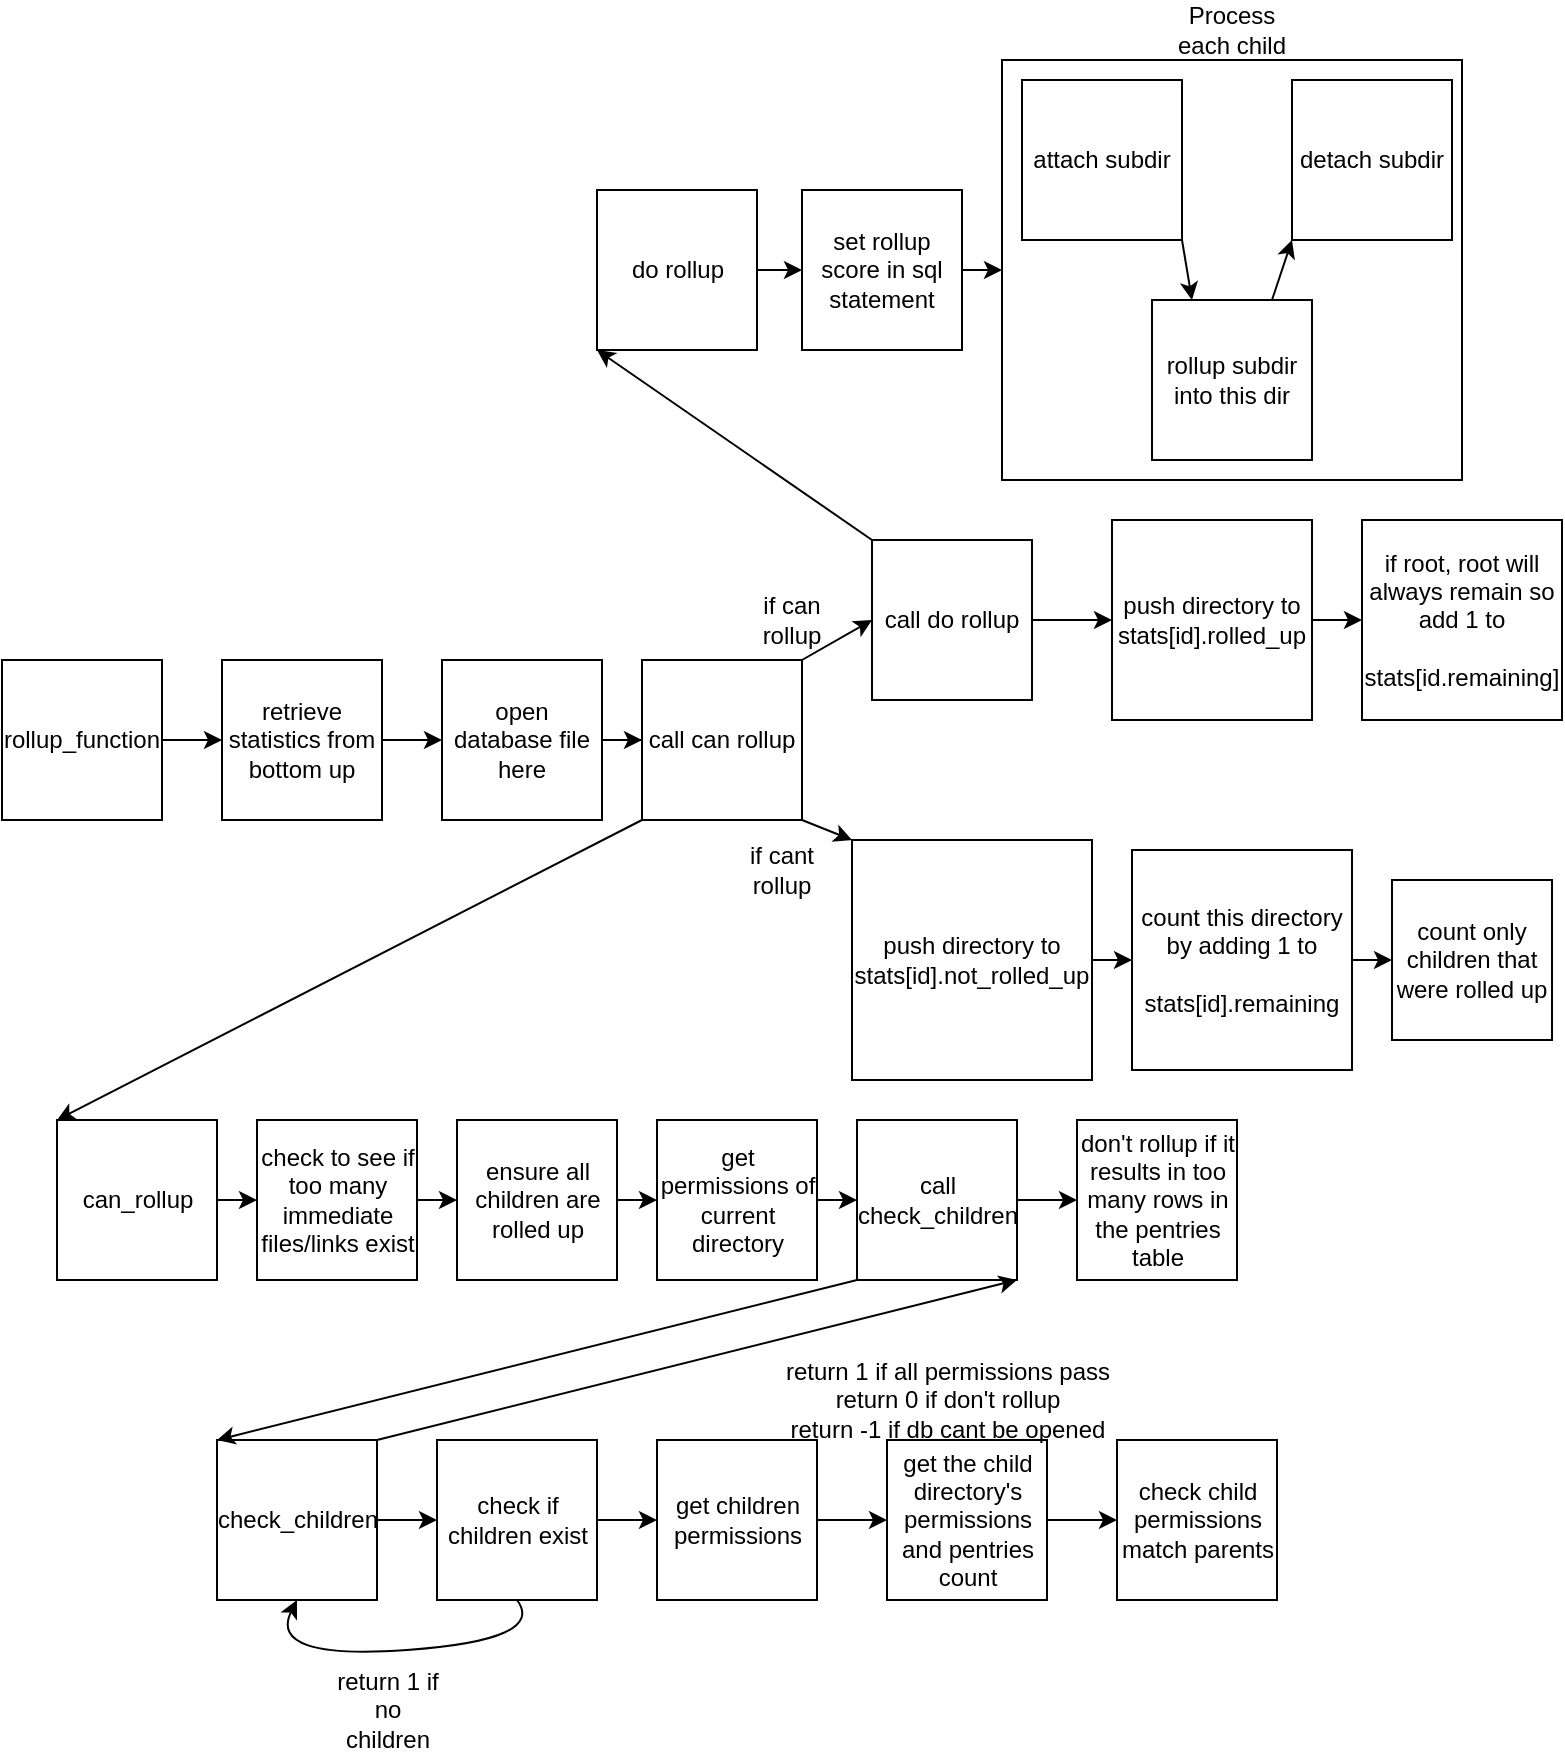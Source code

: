 <mxfile version="20.0.4" type="google"><diagram id="CbXzWYMKYIrgJ7CDIVA4" name="Page-1"><mxGraphModel grid="1" page="1" gridSize="10" guides="1" tooltips="1" connect="1" arrows="1" fold="1" pageScale="1" pageWidth="850" pageHeight="1100" math="0" shadow="0"><root><mxCell id="0"/><mxCell id="1" parent="0"/><mxCell id="umgCbAxu_snIgvGI7y0x-3" style="edgeStyle=orthogonalEdgeStyle;rounded=0;orthogonalLoop=1;jettySize=auto;html=1;exitX=1;exitY=0.5;exitDx=0;exitDy=0;entryX=0;entryY=0.5;entryDx=0;entryDy=0;" edge="1" parent="1" source="umgCbAxu_snIgvGI7y0x-4" target="umgCbAxu_snIgvGI7y0x-6"><mxGeometry relative="1" as="geometry"/></mxCell><mxCell id="umgCbAxu_snIgvGI7y0x-4" value="rollup_function" style="whiteSpace=wrap;html=1;aspect=fixed;" vertex="1" parent="1"><mxGeometry y="340" width="80" height="80" as="geometry"/></mxCell><mxCell id="umgCbAxu_snIgvGI7y0x-5" style="edgeStyle=orthogonalEdgeStyle;rounded=0;orthogonalLoop=1;jettySize=auto;html=1;exitX=1;exitY=0.5;exitDx=0;exitDy=0;entryX=0;entryY=0.5;entryDx=0;entryDy=0;" edge="1" parent="1" source="umgCbAxu_snIgvGI7y0x-6" target="umgCbAxu_snIgvGI7y0x-8"><mxGeometry relative="1" as="geometry"/></mxCell><mxCell id="umgCbAxu_snIgvGI7y0x-6" value="retrieve statistics from bottom up" style="whiteSpace=wrap;html=1;aspect=fixed;" vertex="1" parent="1"><mxGeometry x="110" y="340" width="80" height="80" as="geometry"/></mxCell><mxCell id="umgCbAxu_snIgvGI7y0x-7" style="edgeStyle=orthogonalEdgeStyle;rounded=0;orthogonalLoop=1;jettySize=auto;html=1;exitX=1;exitY=0.5;exitDx=0;exitDy=0;" edge="1" parent="1" source="umgCbAxu_snIgvGI7y0x-8" target="umgCbAxu_snIgvGI7y0x-9"><mxGeometry relative="1" as="geometry"/></mxCell><mxCell id="umgCbAxu_snIgvGI7y0x-8" value="open database file here" style="whiteSpace=wrap;html=1;aspect=fixed;" vertex="1" parent="1"><mxGeometry x="220" y="340" width="80" height="80" as="geometry"/></mxCell><mxCell id="umgCbAxu_snIgvGI7y0x-9" value="call can rollup" style="whiteSpace=wrap;html=1;aspect=fixed;" vertex="1" parent="1"><mxGeometry x="320" y="340" width="80" height="80" as="geometry"/></mxCell><mxCell id="umgCbAxu_snIgvGI7y0x-10" value="" style="endArrow=classic;html=1;rounded=0;exitX=1;exitY=0;exitDx=0;exitDy=0;entryX=0;entryY=0.5;entryDx=0;entryDy=0;" edge="1" parent="1" source="umgCbAxu_snIgvGI7y0x-9" target="umgCbAxu_snIgvGI7y0x-12"><mxGeometry width="50" height="50" relative="1" as="geometry"><mxPoint x="405" y="350" as="sourcePoint"/><mxPoint x="415" y="410" as="targetPoint"/></mxGeometry></mxCell><mxCell id="umgCbAxu_snIgvGI7y0x-11" style="edgeStyle=orthogonalEdgeStyle;rounded=0;orthogonalLoop=1;jettySize=auto;html=1;exitX=1;exitY=0.5;exitDx=0;exitDy=0;" edge="1" parent="1" source="umgCbAxu_snIgvGI7y0x-12" target="umgCbAxu_snIgvGI7y0x-15"><mxGeometry relative="1" as="geometry"/></mxCell><mxCell id="umgCbAxu_snIgvGI7y0x-12" value="call do rollup" style="whiteSpace=wrap;html=1;aspect=fixed;" vertex="1" parent="1"><mxGeometry x="435" y="280" width="80" height="80" as="geometry"/></mxCell><mxCell id="umgCbAxu_snIgvGI7y0x-13" value="if can rollup" style="text;html=1;strokeColor=none;fillColor=none;align=center;verticalAlign=middle;whiteSpace=wrap;rounded=0;" vertex="1" parent="1"><mxGeometry x="365" y="305" width="60" height="30" as="geometry"/></mxCell><mxCell id="umgCbAxu_snIgvGI7y0x-14" style="edgeStyle=orthogonalEdgeStyle;rounded=0;orthogonalLoop=1;jettySize=auto;html=1;exitX=1;exitY=0.5;exitDx=0;exitDy=0;entryX=0;entryY=0.5;entryDx=0;entryDy=0;" edge="1" parent="1" source="umgCbAxu_snIgvGI7y0x-15" target="umgCbAxu_snIgvGI7y0x-61"><mxGeometry relative="1" as="geometry"/></mxCell><mxCell id="umgCbAxu_snIgvGI7y0x-15" value="push directory to stats[id].rolled_up" style="whiteSpace=wrap;html=1;aspect=fixed;" vertex="1" parent="1"><mxGeometry x="555" y="270" width="100" height="100" as="geometry"/></mxCell><mxCell id="umgCbAxu_snIgvGI7y0x-16" style="edgeStyle=orthogonalEdgeStyle;rounded=0;orthogonalLoop=1;jettySize=auto;html=1;exitX=1;exitY=0.5;exitDx=0;exitDy=0;entryX=0;entryY=0.5;entryDx=0;entryDy=0;" edge="1" parent="1" source="umgCbAxu_snIgvGI7y0x-17" target="umgCbAxu_snIgvGI7y0x-21"><mxGeometry relative="1" as="geometry"/></mxCell><mxCell id="umgCbAxu_snIgvGI7y0x-17" value="push directory to stats[id].not_rolled_up" style="whiteSpace=wrap;html=1;aspect=fixed;" vertex="1" parent="1"><mxGeometry x="425" y="430" width="120" height="120" as="geometry"/></mxCell><mxCell id="umgCbAxu_snIgvGI7y0x-18" value="" style="endArrow=classic;html=1;rounded=0;exitX=1;exitY=1;exitDx=0;exitDy=0;entryX=0;entryY=0;entryDx=0;entryDy=0;" edge="1" parent="1" source="umgCbAxu_snIgvGI7y0x-9" target="umgCbAxu_snIgvGI7y0x-17"><mxGeometry width="50" height="50" relative="1" as="geometry"><mxPoint x="360" y="520" as="sourcePoint"/><mxPoint x="410" y="470" as="targetPoint"/></mxGeometry></mxCell><mxCell id="umgCbAxu_snIgvGI7y0x-19" value="if cant rollup" style="text;html=1;strokeColor=none;fillColor=none;align=center;verticalAlign=middle;whiteSpace=wrap;rounded=0;" vertex="1" parent="1"><mxGeometry x="360" y="430" width="60" height="30" as="geometry"/></mxCell><mxCell id="umgCbAxu_snIgvGI7y0x-20" style="edgeStyle=orthogonalEdgeStyle;rounded=0;orthogonalLoop=1;jettySize=auto;html=1;exitX=1;exitY=0.5;exitDx=0;exitDy=0;entryX=0;entryY=0.5;entryDx=0;entryDy=0;" edge="1" parent="1" source="umgCbAxu_snIgvGI7y0x-21" target="umgCbAxu_snIgvGI7y0x-22"><mxGeometry relative="1" as="geometry"/></mxCell><mxCell id="umgCbAxu_snIgvGI7y0x-21" value="count this directory by adding 1 to &lt;br&gt;&lt;br&gt;stats[id].remaining" style="whiteSpace=wrap;html=1;aspect=fixed;" vertex="1" parent="1"><mxGeometry x="565" y="435" width="110" height="110" as="geometry"/></mxCell><mxCell id="umgCbAxu_snIgvGI7y0x-22" value="count only children that were rolled up" style="whiteSpace=wrap;html=1;aspect=fixed;" vertex="1" parent="1"><mxGeometry x="695" y="450" width="80" height="80" as="geometry"/></mxCell><mxCell id="umgCbAxu_snIgvGI7y0x-23" style="edgeStyle=orthogonalEdgeStyle;rounded=0;orthogonalLoop=1;jettySize=auto;html=1;" edge="1" parent="1" source="umgCbAxu_snIgvGI7y0x-24" target="umgCbAxu_snIgvGI7y0x-26"><mxGeometry relative="1" as="geometry"/></mxCell><mxCell id="umgCbAxu_snIgvGI7y0x-24" value="do rollup" style="whiteSpace=wrap;html=1;aspect=fixed;" vertex="1" parent="1"><mxGeometry x="297.5" y="105" width="80" height="80" as="geometry"/></mxCell><mxCell id="umgCbAxu_snIgvGI7y0x-25" style="edgeStyle=orthogonalEdgeStyle;rounded=0;orthogonalLoop=1;jettySize=auto;html=1;exitX=1;exitY=0.5;exitDx=0;exitDy=0;entryX=0;entryY=0.5;entryDx=0;entryDy=0;" edge="1" parent="1" source="umgCbAxu_snIgvGI7y0x-26" target="umgCbAxu_snIgvGI7y0x-27"><mxGeometry relative="1" as="geometry"><mxPoint x="465" y="145" as="targetPoint"/></mxGeometry></mxCell><mxCell id="umgCbAxu_snIgvGI7y0x-26" value="set rollup score in sql statement" style="whiteSpace=wrap;html=1;aspect=fixed;" vertex="1" parent="1"><mxGeometry x="400" y="105" width="80" height="80" as="geometry"/></mxCell><mxCell id="umgCbAxu_snIgvGI7y0x-27" value="" style="rounded=0;whiteSpace=wrap;html=1;" vertex="1" parent="1"><mxGeometry x="500" y="40" width="230" height="210" as="geometry"/></mxCell><mxCell id="umgCbAxu_snIgvGI7y0x-28" value="Process each child" style="text;html=1;strokeColor=none;fillColor=none;align=center;verticalAlign=middle;whiteSpace=wrap;rounded=0;" vertex="1" parent="1"><mxGeometry x="585" y="10" width="60" height="30" as="geometry"/></mxCell><mxCell id="umgCbAxu_snIgvGI7y0x-29" value="attach subdir" style="whiteSpace=wrap;html=1;aspect=fixed;" vertex="1" parent="1"><mxGeometry x="510" y="50" width="80" height="80" as="geometry"/></mxCell><mxCell id="umgCbAxu_snIgvGI7y0x-30" value="rollup subdir into this dir" style="whiteSpace=wrap;html=1;aspect=fixed;" vertex="1" parent="1"><mxGeometry x="575" y="160" width="80" height="80" as="geometry"/></mxCell><mxCell id="umgCbAxu_snIgvGI7y0x-31" value="detach subdir" style="whiteSpace=wrap;html=1;aspect=fixed;" vertex="1" parent="1"><mxGeometry x="645" y="50" width="80" height="80" as="geometry"/></mxCell><mxCell id="umgCbAxu_snIgvGI7y0x-32" value="" style="endArrow=classic;html=1;rounded=0;exitX=1;exitY=1;exitDx=0;exitDy=0;entryX=0.25;entryY=0;entryDx=0;entryDy=0;" edge="1" parent="1" source="umgCbAxu_snIgvGI7y0x-29" target="umgCbAxu_snIgvGI7y0x-30"><mxGeometry width="50" height="50" relative="1" as="geometry"><mxPoint x="590" y="140" as="sourcePoint"/><mxPoint x="640" y="90" as="targetPoint"/></mxGeometry></mxCell><mxCell id="umgCbAxu_snIgvGI7y0x-33" value="" style="endArrow=classic;html=1;rounded=0;exitX=0.75;exitY=0;exitDx=0;exitDy=0;entryX=0;entryY=1;entryDx=0;entryDy=0;" edge="1" parent="1" source="umgCbAxu_snIgvGI7y0x-30" target="umgCbAxu_snIgvGI7y0x-31"><mxGeometry width="50" height="50" relative="1" as="geometry"><mxPoint x="600" y="160" as="sourcePoint"/><mxPoint x="650" y="110" as="targetPoint"/></mxGeometry></mxCell><mxCell id="umgCbAxu_snIgvGI7y0x-34" value="" style="endArrow=classic;html=1;rounded=0;exitX=0;exitY=0;exitDx=0;exitDy=0;entryX=0;entryY=1;entryDx=0;entryDy=0;" edge="1" parent="1" source="umgCbAxu_snIgvGI7y0x-12" target="umgCbAxu_snIgvGI7y0x-24"><mxGeometry width="50" height="50" relative="1" as="geometry"><mxPoint x="330" y="200" as="sourcePoint"/><mxPoint x="310" y="240" as="targetPoint"/></mxGeometry></mxCell><mxCell id="umgCbAxu_snIgvGI7y0x-35" style="edgeStyle=orthogonalEdgeStyle;rounded=0;orthogonalLoop=1;jettySize=auto;html=1;exitX=1;exitY=0.5;exitDx=0;exitDy=0;entryX=0;entryY=0.5;entryDx=0;entryDy=0;" edge="1" parent="1" source="umgCbAxu_snIgvGI7y0x-36" target="umgCbAxu_snIgvGI7y0x-38"><mxGeometry relative="1" as="geometry"/></mxCell><mxCell id="umgCbAxu_snIgvGI7y0x-36" value="can_rollup" style="whiteSpace=wrap;html=1;aspect=fixed;" vertex="1" parent="1"><mxGeometry x="27.5" y="570" width="80" height="80" as="geometry"/></mxCell><mxCell id="umgCbAxu_snIgvGI7y0x-37" style="edgeStyle=orthogonalEdgeStyle;rounded=0;orthogonalLoop=1;jettySize=auto;html=1;exitX=1;exitY=0.5;exitDx=0;exitDy=0;entryX=0;entryY=0.5;entryDx=0;entryDy=0;" edge="1" parent="1" source="umgCbAxu_snIgvGI7y0x-38" target="umgCbAxu_snIgvGI7y0x-40"><mxGeometry relative="1" as="geometry"/></mxCell><mxCell id="umgCbAxu_snIgvGI7y0x-38" value="check to see if too many immediate files/links exist" style="whiteSpace=wrap;html=1;aspect=fixed;" vertex="1" parent="1"><mxGeometry x="127.5" y="570" width="80" height="80" as="geometry"/></mxCell><mxCell id="umgCbAxu_snIgvGI7y0x-39" style="edgeStyle=orthogonalEdgeStyle;rounded=0;orthogonalLoop=1;jettySize=auto;html=1;exitX=1;exitY=0.5;exitDx=0;exitDy=0;entryX=0;entryY=0.5;entryDx=0;entryDy=0;" edge="1" parent="1" source="umgCbAxu_snIgvGI7y0x-40" target="umgCbAxu_snIgvGI7y0x-42"><mxGeometry relative="1" as="geometry"/></mxCell><mxCell id="umgCbAxu_snIgvGI7y0x-40" value="ensure all children are rolled up" style="whiteSpace=wrap;html=1;aspect=fixed;" vertex="1" parent="1"><mxGeometry x="227.5" y="570" width="80" height="80" as="geometry"/></mxCell><mxCell id="umgCbAxu_snIgvGI7y0x-41" style="edgeStyle=orthogonalEdgeStyle;rounded=0;orthogonalLoop=1;jettySize=auto;html=1;exitX=1;exitY=0.5;exitDx=0;exitDy=0;entryX=0;entryY=0.5;entryDx=0;entryDy=0;" edge="1" parent="1" source="umgCbAxu_snIgvGI7y0x-42" target="umgCbAxu_snIgvGI7y0x-44"><mxGeometry relative="1" as="geometry"/></mxCell><mxCell id="umgCbAxu_snIgvGI7y0x-42" value="get permissions of current directory" style="whiteSpace=wrap;html=1;aspect=fixed;" vertex="1" parent="1"><mxGeometry x="327.5" y="570" width="80" height="80" as="geometry"/></mxCell><mxCell id="umgCbAxu_snIgvGI7y0x-43" style="edgeStyle=orthogonalEdgeStyle;rounded=0;orthogonalLoop=1;jettySize=auto;html=1;exitX=1;exitY=0.5;exitDx=0;exitDy=0;" edge="1" parent="1" source="umgCbAxu_snIgvGI7y0x-44"><mxGeometry relative="1" as="geometry"><mxPoint x="537.5" y="610" as="targetPoint"/></mxGeometry></mxCell><mxCell id="umgCbAxu_snIgvGI7y0x-44" value="call check_children" style="whiteSpace=wrap;html=1;aspect=fixed;" vertex="1" parent="1"><mxGeometry x="427.5" y="570" width="80" height="80" as="geometry"/></mxCell><mxCell id="umgCbAxu_snIgvGI7y0x-45" value="don't rollup if it results in too many rows in the pentries table" style="whiteSpace=wrap;html=1;aspect=fixed;" vertex="1" parent="1"><mxGeometry x="537.5" y="570" width="80" height="80" as="geometry"/></mxCell><mxCell id="umgCbAxu_snIgvGI7y0x-46" value="" style="endArrow=classic;html=1;rounded=0;exitX=0;exitY=1;exitDx=0;exitDy=0;entryX=0;entryY=0;entryDx=0;entryDy=0;" edge="1" parent="1" source="umgCbAxu_snIgvGI7y0x-9" target="umgCbAxu_snIgvGI7y0x-36"><mxGeometry width="50" height="50" relative="1" as="geometry"><mxPoint x="150" y="540" as="sourcePoint"/><mxPoint x="200" y="490" as="targetPoint"/></mxGeometry></mxCell><mxCell id="umgCbAxu_snIgvGI7y0x-47" value="check_children" style="whiteSpace=wrap;html=1;aspect=fixed;fontColor=#000000;" vertex="1" parent="1"><mxGeometry x="107.5" y="730" width="80" height="80" as="geometry"/></mxCell><mxCell id="umgCbAxu_snIgvGI7y0x-48" value="" style="endArrow=classic;html=1;rounded=0;entryX=0;entryY=0.5;entryDx=0;entryDy=0;exitX=1;exitY=0.5;exitDx=0;exitDy=0;" edge="1" parent="1" source="umgCbAxu_snIgvGI7y0x-47" target="umgCbAxu_snIgvGI7y0x-50"><mxGeometry width="50" height="50" relative="1" as="geometry"><mxPoint x="197.5" y="790" as="sourcePoint"/><mxPoint x="247.5" y="740" as="targetPoint"/></mxGeometry></mxCell><mxCell id="umgCbAxu_snIgvGI7y0x-49" style="edgeStyle=orthogonalEdgeStyle;rounded=0;orthogonalLoop=1;jettySize=auto;html=1;exitX=1;exitY=0.5;exitDx=0;exitDy=0;entryX=0;entryY=0.5;entryDx=0;entryDy=0;" edge="1" parent="1" source="umgCbAxu_snIgvGI7y0x-50" target="umgCbAxu_snIgvGI7y0x-52"><mxGeometry relative="1" as="geometry"/></mxCell><mxCell id="umgCbAxu_snIgvGI7y0x-50" value="check if children exist" style="whiteSpace=wrap;html=1;aspect=fixed;" vertex="1" parent="1"><mxGeometry x="217.5" y="730" width="80" height="80" as="geometry"/></mxCell><mxCell id="umgCbAxu_snIgvGI7y0x-51" style="edgeStyle=orthogonalEdgeStyle;rounded=0;orthogonalLoop=1;jettySize=auto;html=1;exitX=1;exitY=0.5;exitDx=0;exitDy=0;entryX=0;entryY=0.5;entryDx=0;entryDy=0;" edge="1" parent="1" source="umgCbAxu_snIgvGI7y0x-52" target="umgCbAxu_snIgvGI7y0x-54"><mxGeometry relative="1" as="geometry"/></mxCell><mxCell id="umgCbAxu_snIgvGI7y0x-52" value="get children permissions" style="whiteSpace=wrap;html=1;aspect=fixed;" vertex="1" parent="1"><mxGeometry x="327.5" y="730" width="80" height="80" as="geometry"/></mxCell><mxCell id="umgCbAxu_snIgvGI7y0x-53" style="edgeStyle=orthogonalEdgeStyle;rounded=0;orthogonalLoop=1;jettySize=auto;html=1;exitX=1;exitY=0.5;exitDx=0;exitDy=0;" edge="1" parent="1" source="umgCbAxu_snIgvGI7y0x-54" target="umgCbAxu_snIgvGI7y0x-55"><mxGeometry relative="1" as="geometry"/></mxCell><mxCell id="umgCbAxu_snIgvGI7y0x-54" value="get the child directory's permissions and pentries count" style="whiteSpace=wrap;html=1;aspect=fixed;" vertex="1" parent="1"><mxGeometry x="442.5" y="730" width="80" height="80" as="geometry"/></mxCell><mxCell id="umgCbAxu_snIgvGI7y0x-55" value="check child permissions match parents" style="whiteSpace=wrap;html=1;aspect=fixed;" vertex="1" parent="1"><mxGeometry x="557.5" y="730" width="80" height="80" as="geometry"/></mxCell><mxCell id="umgCbAxu_snIgvGI7y0x-56" value="" style="endArrow=classic;html=1;rounded=0;exitX=0;exitY=1;exitDx=0;exitDy=0;entryX=0;entryY=0;entryDx=0;entryDy=0;" edge="1" parent="1" source="umgCbAxu_snIgvGI7y0x-44" target="umgCbAxu_snIgvGI7y0x-47"><mxGeometry width="50" height="50" relative="1" as="geometry"><mxPoint x="187.5" y="740" as="sourcePoint"/><mxPoint x="237.5" y="690" as="targetPoint"/></mxGeometry></mxCell><mxCell id="umgCbAxu_snIgvGI7y0x-57" value="" style="endArrow=classic;html=1;rounded=0;exitX=1;exitY=0;exitDx=0;exitDy=0;entryX=1;entryY=1;entryDx=0;entryDy=0;" edge="1" parent="1" source="umgCbAxu_snIgvGI7y0x-47" target="umgCbAxu_snIgvGI7y0x-44"><mxGeometry width="50" height="50" relative="1" as="geometry"><mxPoint x="237.5" y="780" as="sourcePoint"/><mxPoint x="287.5" y="730" as="targetPoint"/></mxGeometry></mxCell><mxCell id="umgCbAxu_snIgvGI7y0x-58" value="&lt;div&gt;return 1 if all permissions pass&lt;/div&gt;&lt;div&gt;return 0 if don't rollup&lt;/div&gt;&lt;div&gt;return -1 if db cant be opened&lt;br&gt;&lt;/div&gt;" style="text;html=1;strokeColor=none;fillColor=none;align=center;verticalAlign=middle;whiteSpace=wrap;rounded=0;" vertex="1" parent="1"><mxGeometry x="367.5" y="690" width="210" height="40" as="geometry"/></mxCell><mxCell id="umgCbAxu_snIgvGI7y0x-59" value="" style="curved=1;endArrow=classic;html=1;rounded=0;exitX=0.5;exitY=1;exitDx=0;exitDy=0;entryX=0.5;entryY=1;entryDx=0;entryDy=0;" edge="1" parent="1" source="umgCbAxu_snIgvGI7y0x-50" target="umgCbAxu_snIgvGI7y0x-47"><mxGeometry width="50" height="50" relative="1" as="geometry"><mxPoint x="62.5" y="910" as="sourcePoint"/><mxPoint x="112.5" y="860" as="targetPoint"/><Array as="points"><mxPoint x="272.5" y="830"/><mxPoint x="132.5" y="840"/></Array></mxGeometry></mxCell><mxCell id="umgCbAxu_snIgvGI7y0x-60" value="return 1 if no children" style="text;html=1;strokeColor=none;fillColor=none;align=center;verticalAlign=middle;whiteSpace=wrap;rounded=0;" vertex="1" parent="1"><mxGeometry x="162.5" y="850" width="60" height="30" as="geometry"/></mxCell><mxCell id="umgCbAxu_snIgvGI7y0x-61" value="&lt;div&gt;if root, root will always remain so add 1 to&lt;/div&gt;&lt;div&gt;&lt;br&gt;&lt;/div&gt;&lt;div&gt;stats[id.remaining]&lt;br&gt;&lt;/div&gt;" style="whiteSpace=wrap;html=1;aspect=fixed;" vertex="1" parent="1"><mxGeometry x="680" y="270" width="100" height="100" as="geometry"/></mxCell></root></mxGraphModel></diagram></mxfile>